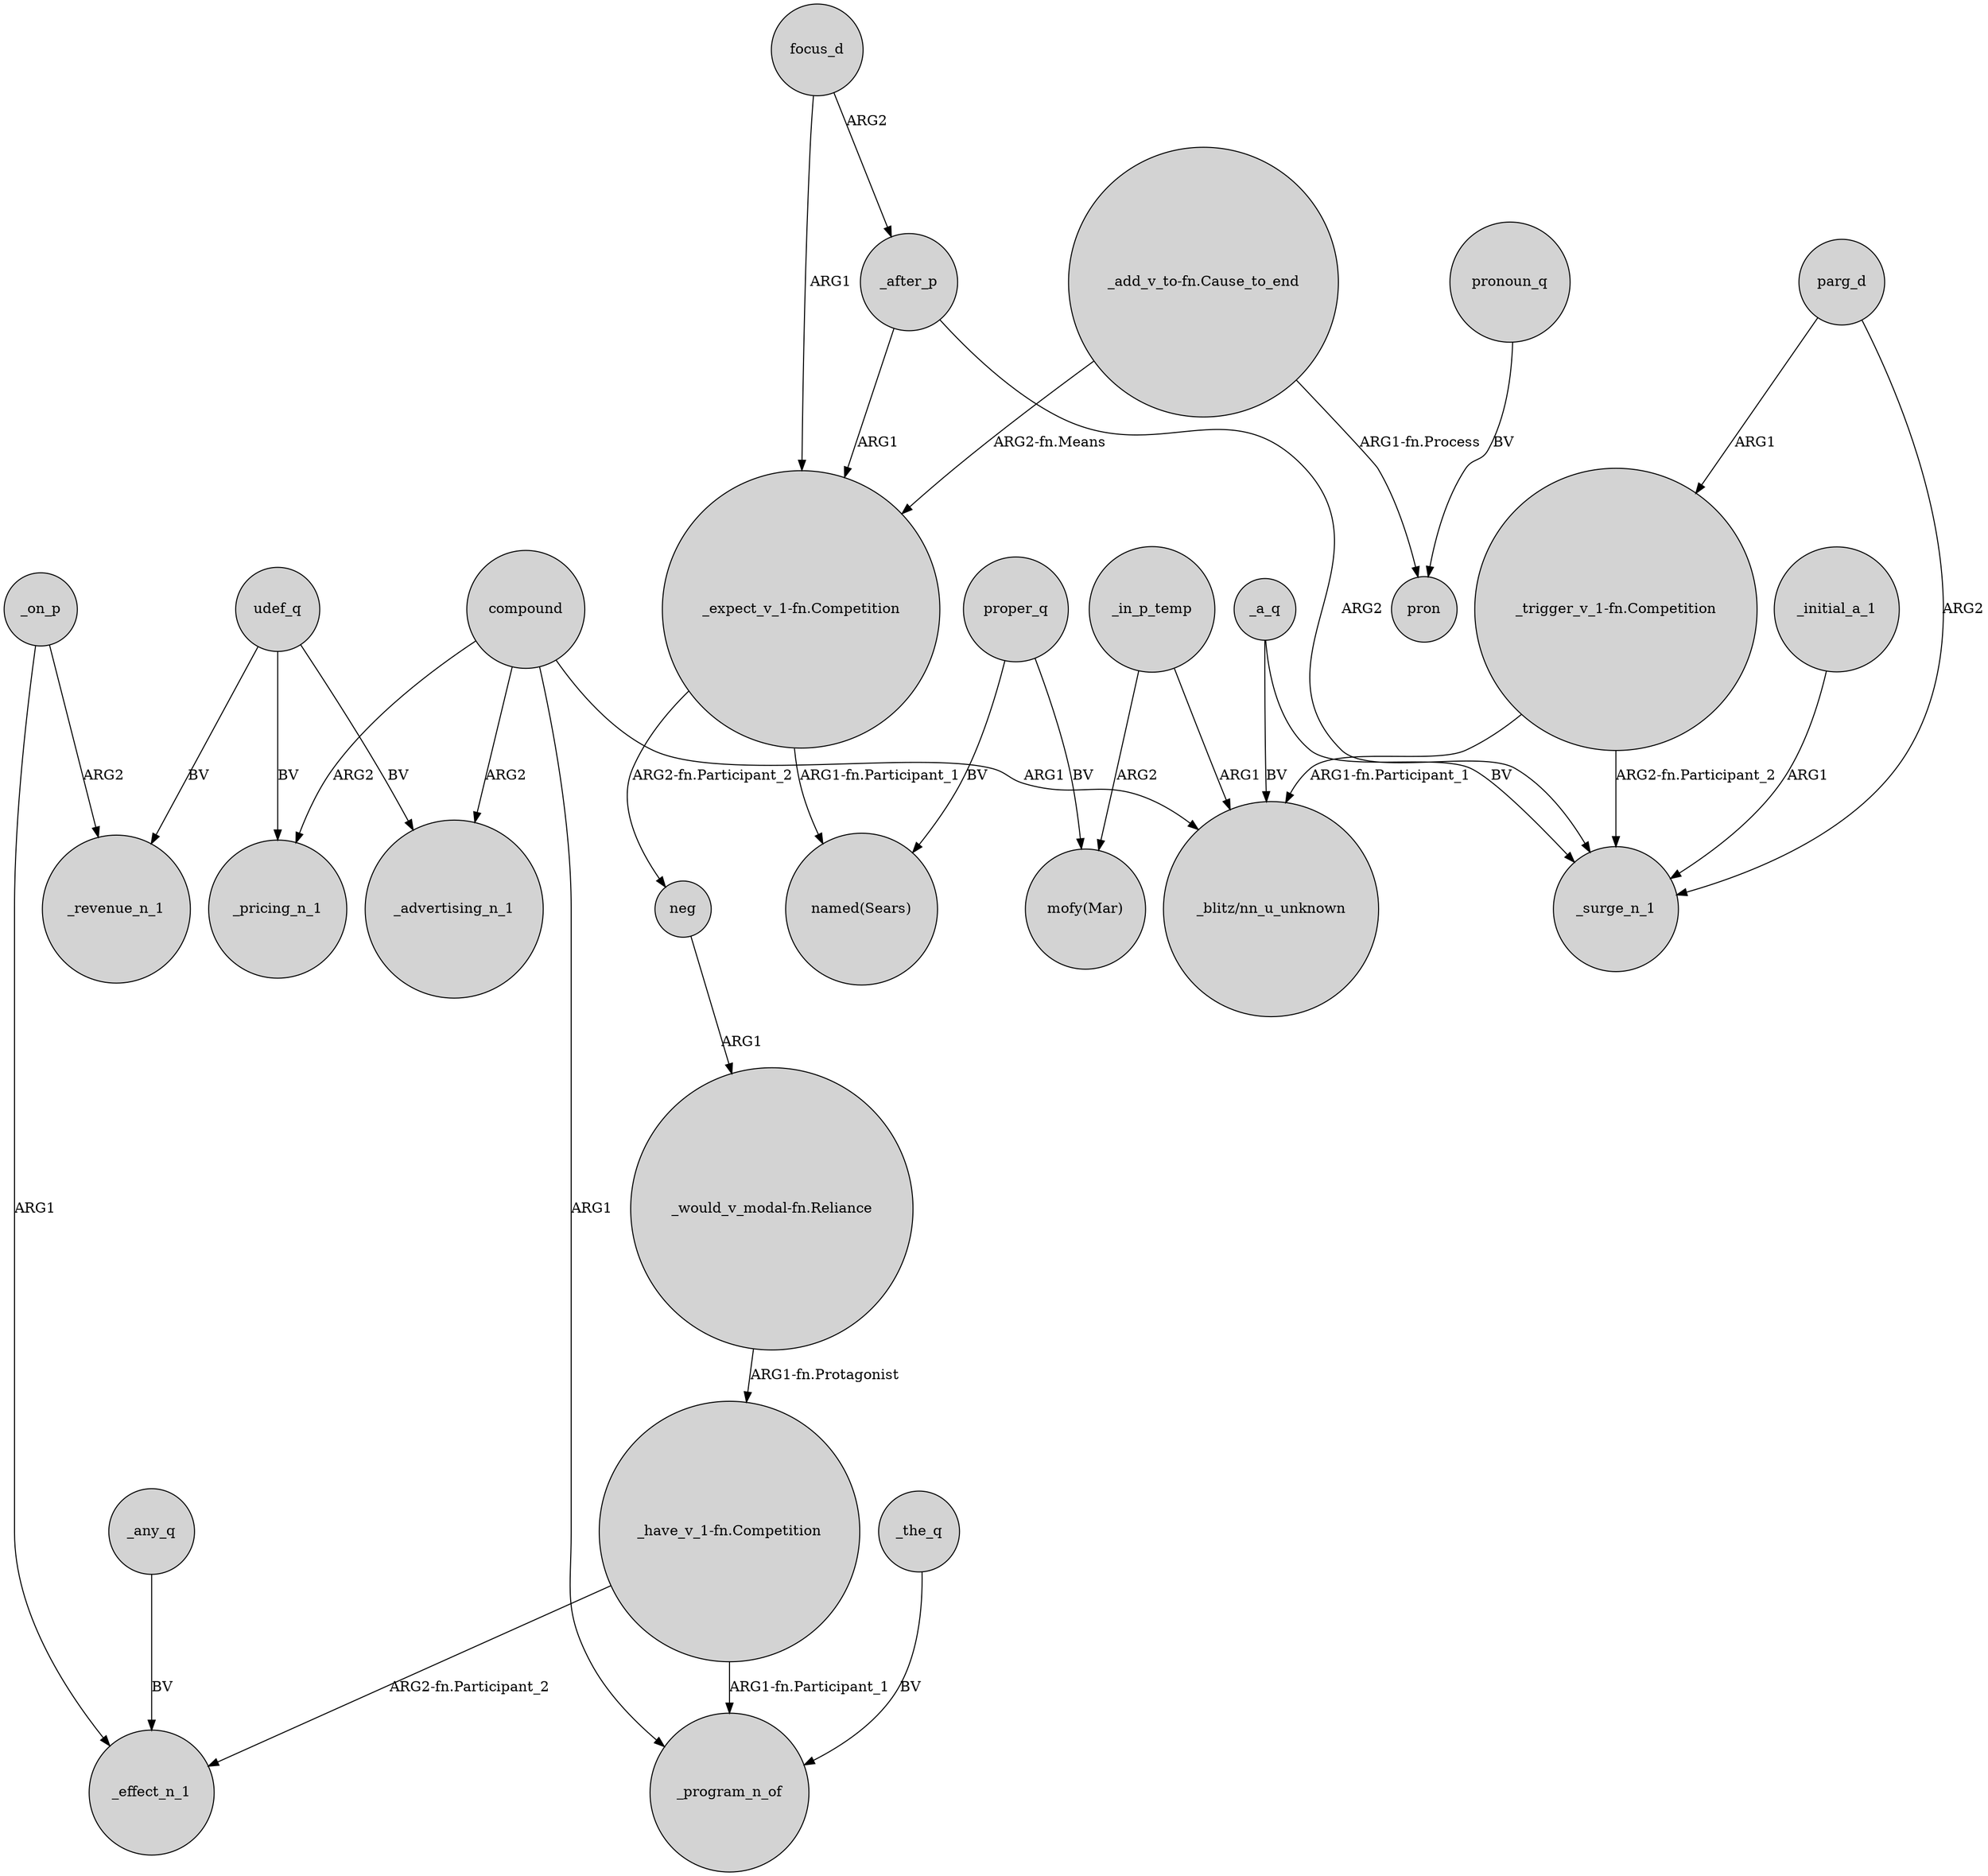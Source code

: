 digraph {
	node [shape=circle style=filled]
	compound -> _pricing_n_1 [label=ARG2]
	"_would_v_modal-fn.Reliance" -> "_have_v_1-fn.Competition" [label="ARG1-fn.Protagonist"]
	"_add_v_to-fn.Cause_to_end" -> "_expect_v_1-fn.Competition" [label="ARG2-fn.Means"]
	_in_p_temp -> "mofy(Mar)" [label=ARG2]
	_on_p -> _effect_n_1 [label=ARG1]
	compound -> "_blitz/nn_u_unknown" [label=ARG1]
	_a_q -> "_blitz/nn_u_unknown" [label=BV]
	_on_p -> _revenue_n_1 [label=ARG2]
	"_trigger_v_1-fn.Competition" -> "_blitz/nn_u_unknown" [label="ARG1-fn.Participant_1"]
	_a_q -> _surge_n_1 [label=BV]
	udef_q -> _revenue_n_1 [label=BV]
	"_expect_v_1-fn.Competition" -> "named(Sears)" [label="ARG1-fn.Participant_1"]
	_in_p_temp -> "_blitz/nn_u_unknown" [label=ARG1]
	pronoun_q -> pron [label=BV]
	_after_p -> "_expect_v_1-fn.Competition" [label=ARG1]
	proper_q -> "named(Sears)" [label=BV]
	udef_q -> _advertising_n_1 [label=BV]
	compound -> _program_n_of [label=ARG1]
	udef_q -> _pricing_n_1 [label=BV]
	parg_d -> "_trigger_v_1-fn.Competition" [label=ARG1]
	focus_d -> "_expect_v_1-fn.Competition" [label=ARG1]
	_the_q -> _program_n_of [label=BV]
	neg -> "_would_v_modal-fn.Reliance" [label=ARG1]
	"_have_v_1-fn.Competition" -> _program_n_of [label="ARG1-fn.Participant_1"]
	focus_d -> _after_p [label=ARG2]
	_after_p -> _surge_n_1 [label=ARG2]
	"_trigger_v_1-fn.Competition" -> _surge_n_1 [label="ARG2-fn.Participant_2"]
	proper_q -> "mofy(Mar)" [label=BV]
	_initial_a_1 -> _surge_n_1 [label=ARG1]
	_any_q -> _effect_n_1 [label=BV]
	"_have_v_1-fn.Competition" -> _effect_n_1 [label="ARG2-fn.Participant_2"]
	parg_d -> _surge_n_1 [label=ARG2]
	compound -> _advertising_n_1 [label=ARG2]
	"_expect_v_1-fn.Competition" -> neg [label="ARG2-fn.Participant_2"]
	"_add_v_to-fn.Cause_to_end" -> pron [label="ARG1-fn.Process"]
}
